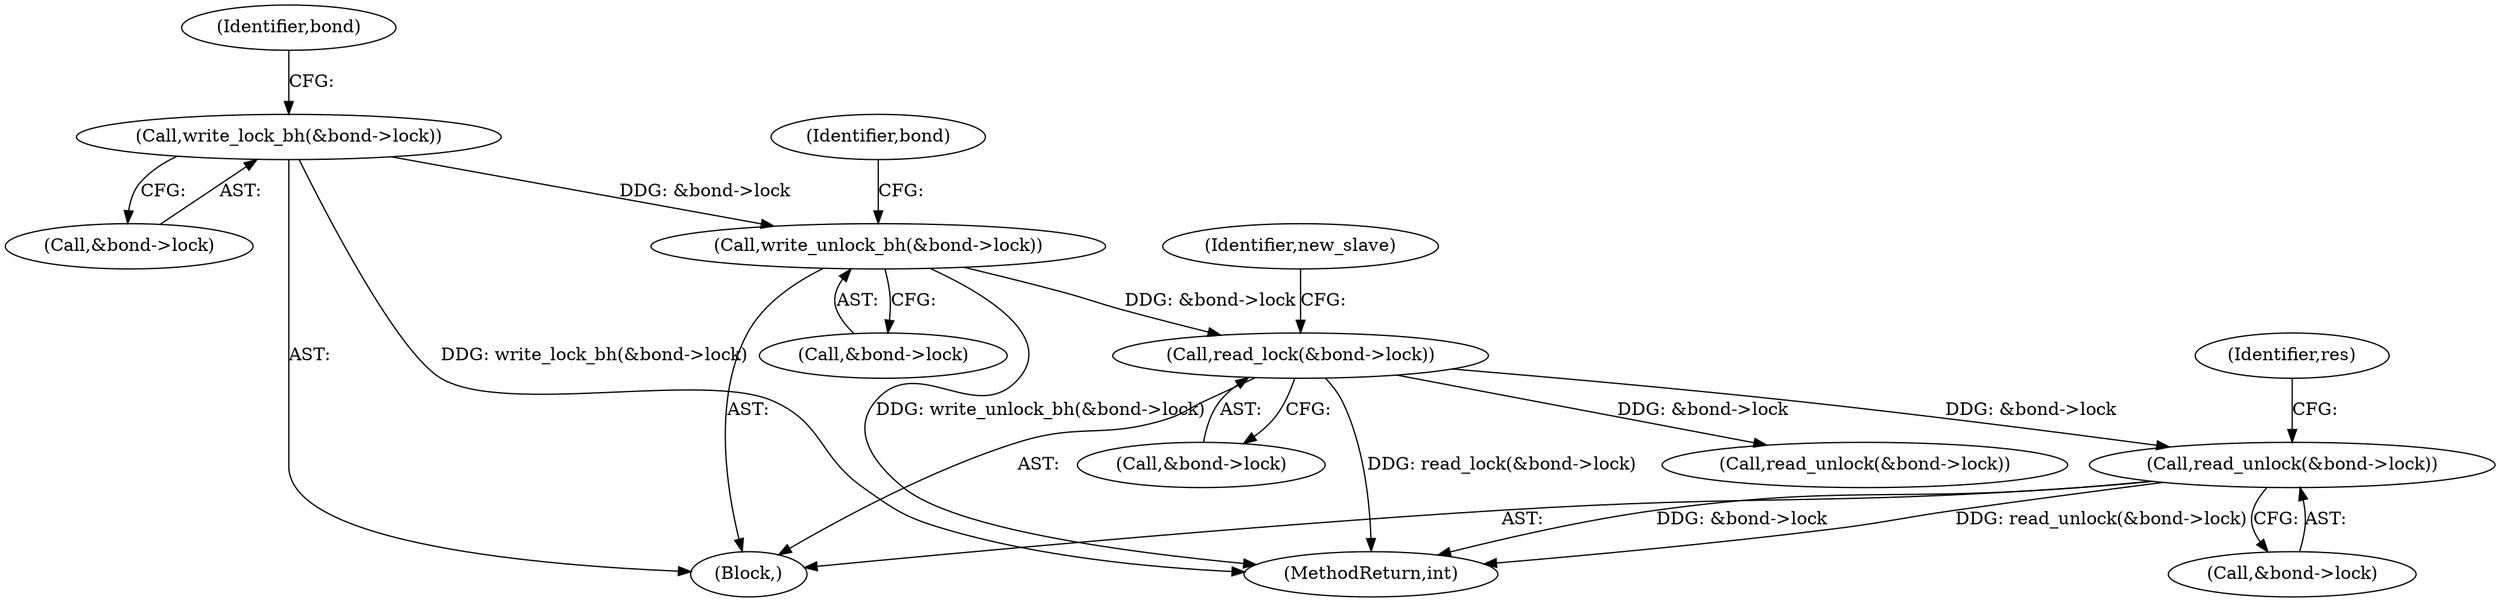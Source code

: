 digraph "0_linux_550fd08c2cebad61c548def135f67aba284c6162_0@API" {
"1000989" [label="(Call,read_unlock(&bond->lock))"];
"1000668" [label="(Call,read_lock(&bond->lock))"];
"1000661" [label="(Call,write_unlock_bh(&bond->lock))"];
"1000643" [label="(Call,write_lock_bh(&bond->lock))"];
"1000643" [label="(Call,write_lock_bh(&bond->lock))"];
"1000669" [label="(Call,&bond->lock)"];
"1000649" [label="(Identifier,bond)"];
"1000675" [label="(Identifier,new_slave)"];
"1000668" [label="(Call,read_lock(&bond->lock))"];
"1000990" [label="(Call,&bond->lock)"];
"1000644" [label="(Call,&bond->lock)"];
"1000134" [label="(Block,)"];
"1000667" [label="(Identifier,bond)"];
"1000974" [label="(Call,read_unlock(&bond->lock))"];
"1000662" [label="(Call,&bond->lock)"];
"1000661" [label="(Call,write_unlock_bh(&bond->lock))"];
"1000995" [label="(Identifier,res)"];
"1001091" [label="(MethodReturn,int)"];
"1000989" [label="(Call,read_unlock(&bond->lock))"];
"1000989" -> "1000134"  [label="AST: "];
"1000989" -> "1000990"  [label="CFG: "];
"1000990" -> "1000989"  [label="AST: "];
"1000995" -> "1000989"  [label="CFG: "];
"1000989" -> "1001091"  [label="DDG: read_unlock(&bond->lock)"];
"1000989" -> "1001091"  [label="DDG: &bond->lock"];
"1000668" -> "1000989"  [label="DDG: &bond->lock"];
"1000668" -> "1000134"  [label="AST: "];
"1000668" -> "1000669"  [label="CFG: "];
"1000669" -> "1000668"  [label="AST: "];
"1000675" -> "1000668"  [label="CFG: "];
"1000668" -> "1001091"  [label="DDG: read_lock(&bond->lock)"];
"1000661" -> "1000668"  [label="DDG: &bond->lock"];
"1000668" -> "1000974"  [label="DDG: &bond->lock"];
"1000661" -> "1000134"  [label="AST: "];
"1000661" -> "1000662"  [label="CFG: "];
"1000662" -> "1000661"  [label="AST: "];
"1000667" -> "1000661"  [label="CFG: "];
"1000661" -> "1001091"  [label="DDG: write_unlock_bh(&bond->lock)"];
"1000643" -> "1000661"  [label="DDG: &bond->lock"];
"1000643" -> "1000134"  [label="AST: "];
"1000643" -> "1000644"  [label="CFG: "];
"1000644" -> "1000643"  [label="AST: "];
"1000649" -> "1000643"  [label="CFG: "];
"1000643" -> "1001091"  [label="DDG: write_lock_bh(&bond->lock)"];
}

